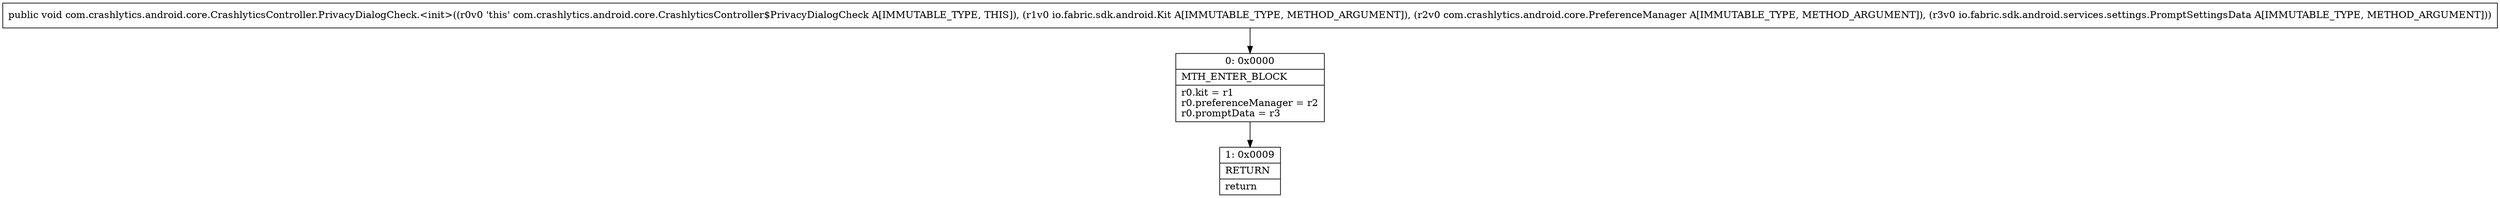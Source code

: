 digraph "CFG forcom.crashlytics.android.core.CrashlyticsController.PrivacyDialogCheck.\<init\>(Lio\/fabric\/sdk\/android\/Kit;Lcom\/crashlytics\/android\/core\/PreferenceManager;Lio\/fabric\/sdk\/android\/services\/settings\/PromptSettingsData;)V" {
Node_0 [shape=record,label="{0\:\ 0x0000|MTH_ENTER_BLOCK\l|r0.kit = r1\lr0.preferenceManager = r2\lr0.promptData = r3\l}"];
Node_1 [shape=record,label="{1\:\ 0x0009|RETURN\l|return\l}"];
MethodNode[shape=record,label="{public void com.crashlytics.android.core.CrashlyticsController.PrivacyDialogCheck.\<init\>((r0v0 'this' com.crashlytics.android.core.CrashlyticsController$PrivacyDialogCheck A[IMMUTABLE_TYPE, THIS]), (r1v0 io.fabric.sdk.android.Kit A[IMMUTABLE_TYPE, METHOD_ARGUMENT]), (r2v0 com.crashlytics.android.core.PreferenceManager A[IMMUTABLE_TYPE, METHOD_ARGUMENT]), (r3v0 io.fabric.sdk.android.services.settings.PromptSettingsData A[IMMUTABLE_TYPE, METHOD_ARGUMENT])) }"];
MethodNode -> Node_0;
Node_0 -> Node_1;
}

